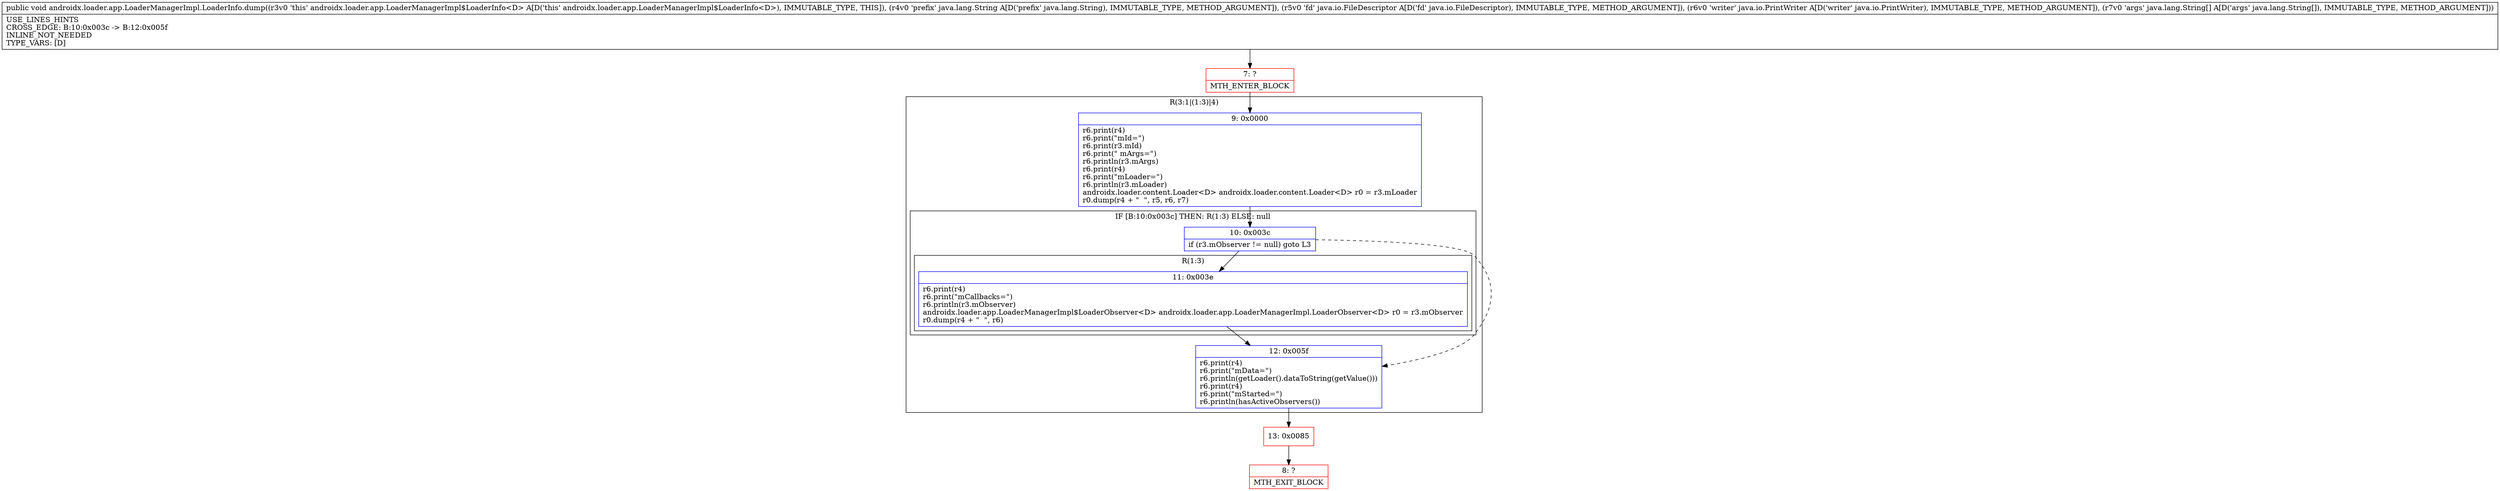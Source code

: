 digraph "CFG forandroidx.loader.app.LoaderManagerImpl.LoaderInfo.dump(Ljava\/lang\/String;Ljava\/io\/FileDescriptor;Ljava\/io\/PrintWriter;[Ljava\/lang\/String;)V" {
subgraph cluster_Region_1898187006 {
label = "R(3:1|(1:3)|4)";
node [shape=record,color=blue];
Node_9 [shape=record,label="{9\:\ 0x0000|r6.print(r4)\lr6.print(\"mId=\")\lr6.print(r3.mId)\lr6.print(\" mArgs=\")\lr6.println(r3.mArgs)\lr6.print(r4)\lr6.print(\"mLoader=\")\lr6.println(r3.mLoader)\landroidx.loader.content.Loader\<D\> androidx.loader.content.Loader\<D\> r0 = r3.mLoader\lr0.dump(r4 + \"  \", r5, r6, r7)\l}"];
subgraph cluster_IfRegion_300158037 {
label = "IF [B:10:0x003c] THEN: R(1:3) ELSE: null";
node [shape=record,color=blue];
Node_10 [shape=record,label="{10\:\ 0x003c|if (r3.mObserver != null) goto L3\l}"];
subgraph cluster_Region_206563259 {
label = "R(1:3)";
node [shape=record,color=blue];
Node_11 [shape=record,label="{11\:\ 0x003e|r6.print(r4)\lr6.print(\"mCallbacks=\")\lr6.println(r3.mObserver)\landroidx.loader.app.LoaderManagerImpl$LoaderObserver\<D\> androidx.loader.app.LoaderManagerImpl.LoaderObserver\<D\> r0 = r3.mObserver\lr0.dump(r4 + \"  \", r6)\l}"];
}
}
Node_12 [shape=record,label="{12\:\ 0x005f|r6.print(r4)\lr6.print(\"mData=\")\lr6.println(getLoader().dataToString(getValue()))\lr6.print(r4)\lr6.print(\"mStarted=\")\lr6.println(hasActiveObservers())\l}"];
}
Node_7 [shape=record,color=red,label="{7\:\ ?|MTH_ENTER_BLOCK\l}"];
Node_13 [shape=record,color=red,label="{13\:\ 0x0085}"];
Node_8 [shape=record,color=red,label="{8\:\ ?|MTH_EXIT_BLOCK\l}"];
MethodNode[shape=record,label="{public void androidx.loader.app.LoaderManagerImpl.LoaderInfo.dump((r3v0 'this' androidx.loader.app.LoaderManagerImpl$LoaderInfo\<D\> A[D('this' androidx.loader.app.LoaderManagerImpl$LoaderInfo\<D\>), IMMUTABLE_TYPE, THIS]), (r4v0 'prefix' java.lang.String A[D('prefix' java.lang.String), IMMUTABLE_TYPE, METHOD_ARGUMENT]), (r5v0 'fd' java.io.FileDescriptor A[D('fd' java.io.FileDescriptor), IMMUTABLE_TYPE, METHOD_ARGUMENT]), (r6v0 'writer' java.io.PrintWriter A[D('writer' java.io.PrintWriter), IMMUTABLE_TYPE, METHOD_ARGUMENT]), (r7v0 'args' java.lang.String[] A[D('args' java.lang.String[]), IMMUTABLE_TYPE, METHOD_ARGUMENT]))  | USE_LINES_HINTS\lCROSS_EDGE: B:10:0x003c \-\> B:12:0x005f\lINLINE_NOT_NEEDED\lTYPE_VARS: [D]\l}"];
MethodNode -> Node_7;Node_9 -> Node_10;
Node_10 -> Node_11;
Node_10 -> Node_12[style=dashed];
Node_11 -> Node_12;
Node_12 -> Node_13;
Node_7 -> Node_9;
Node_13 -> Node_8;
}

